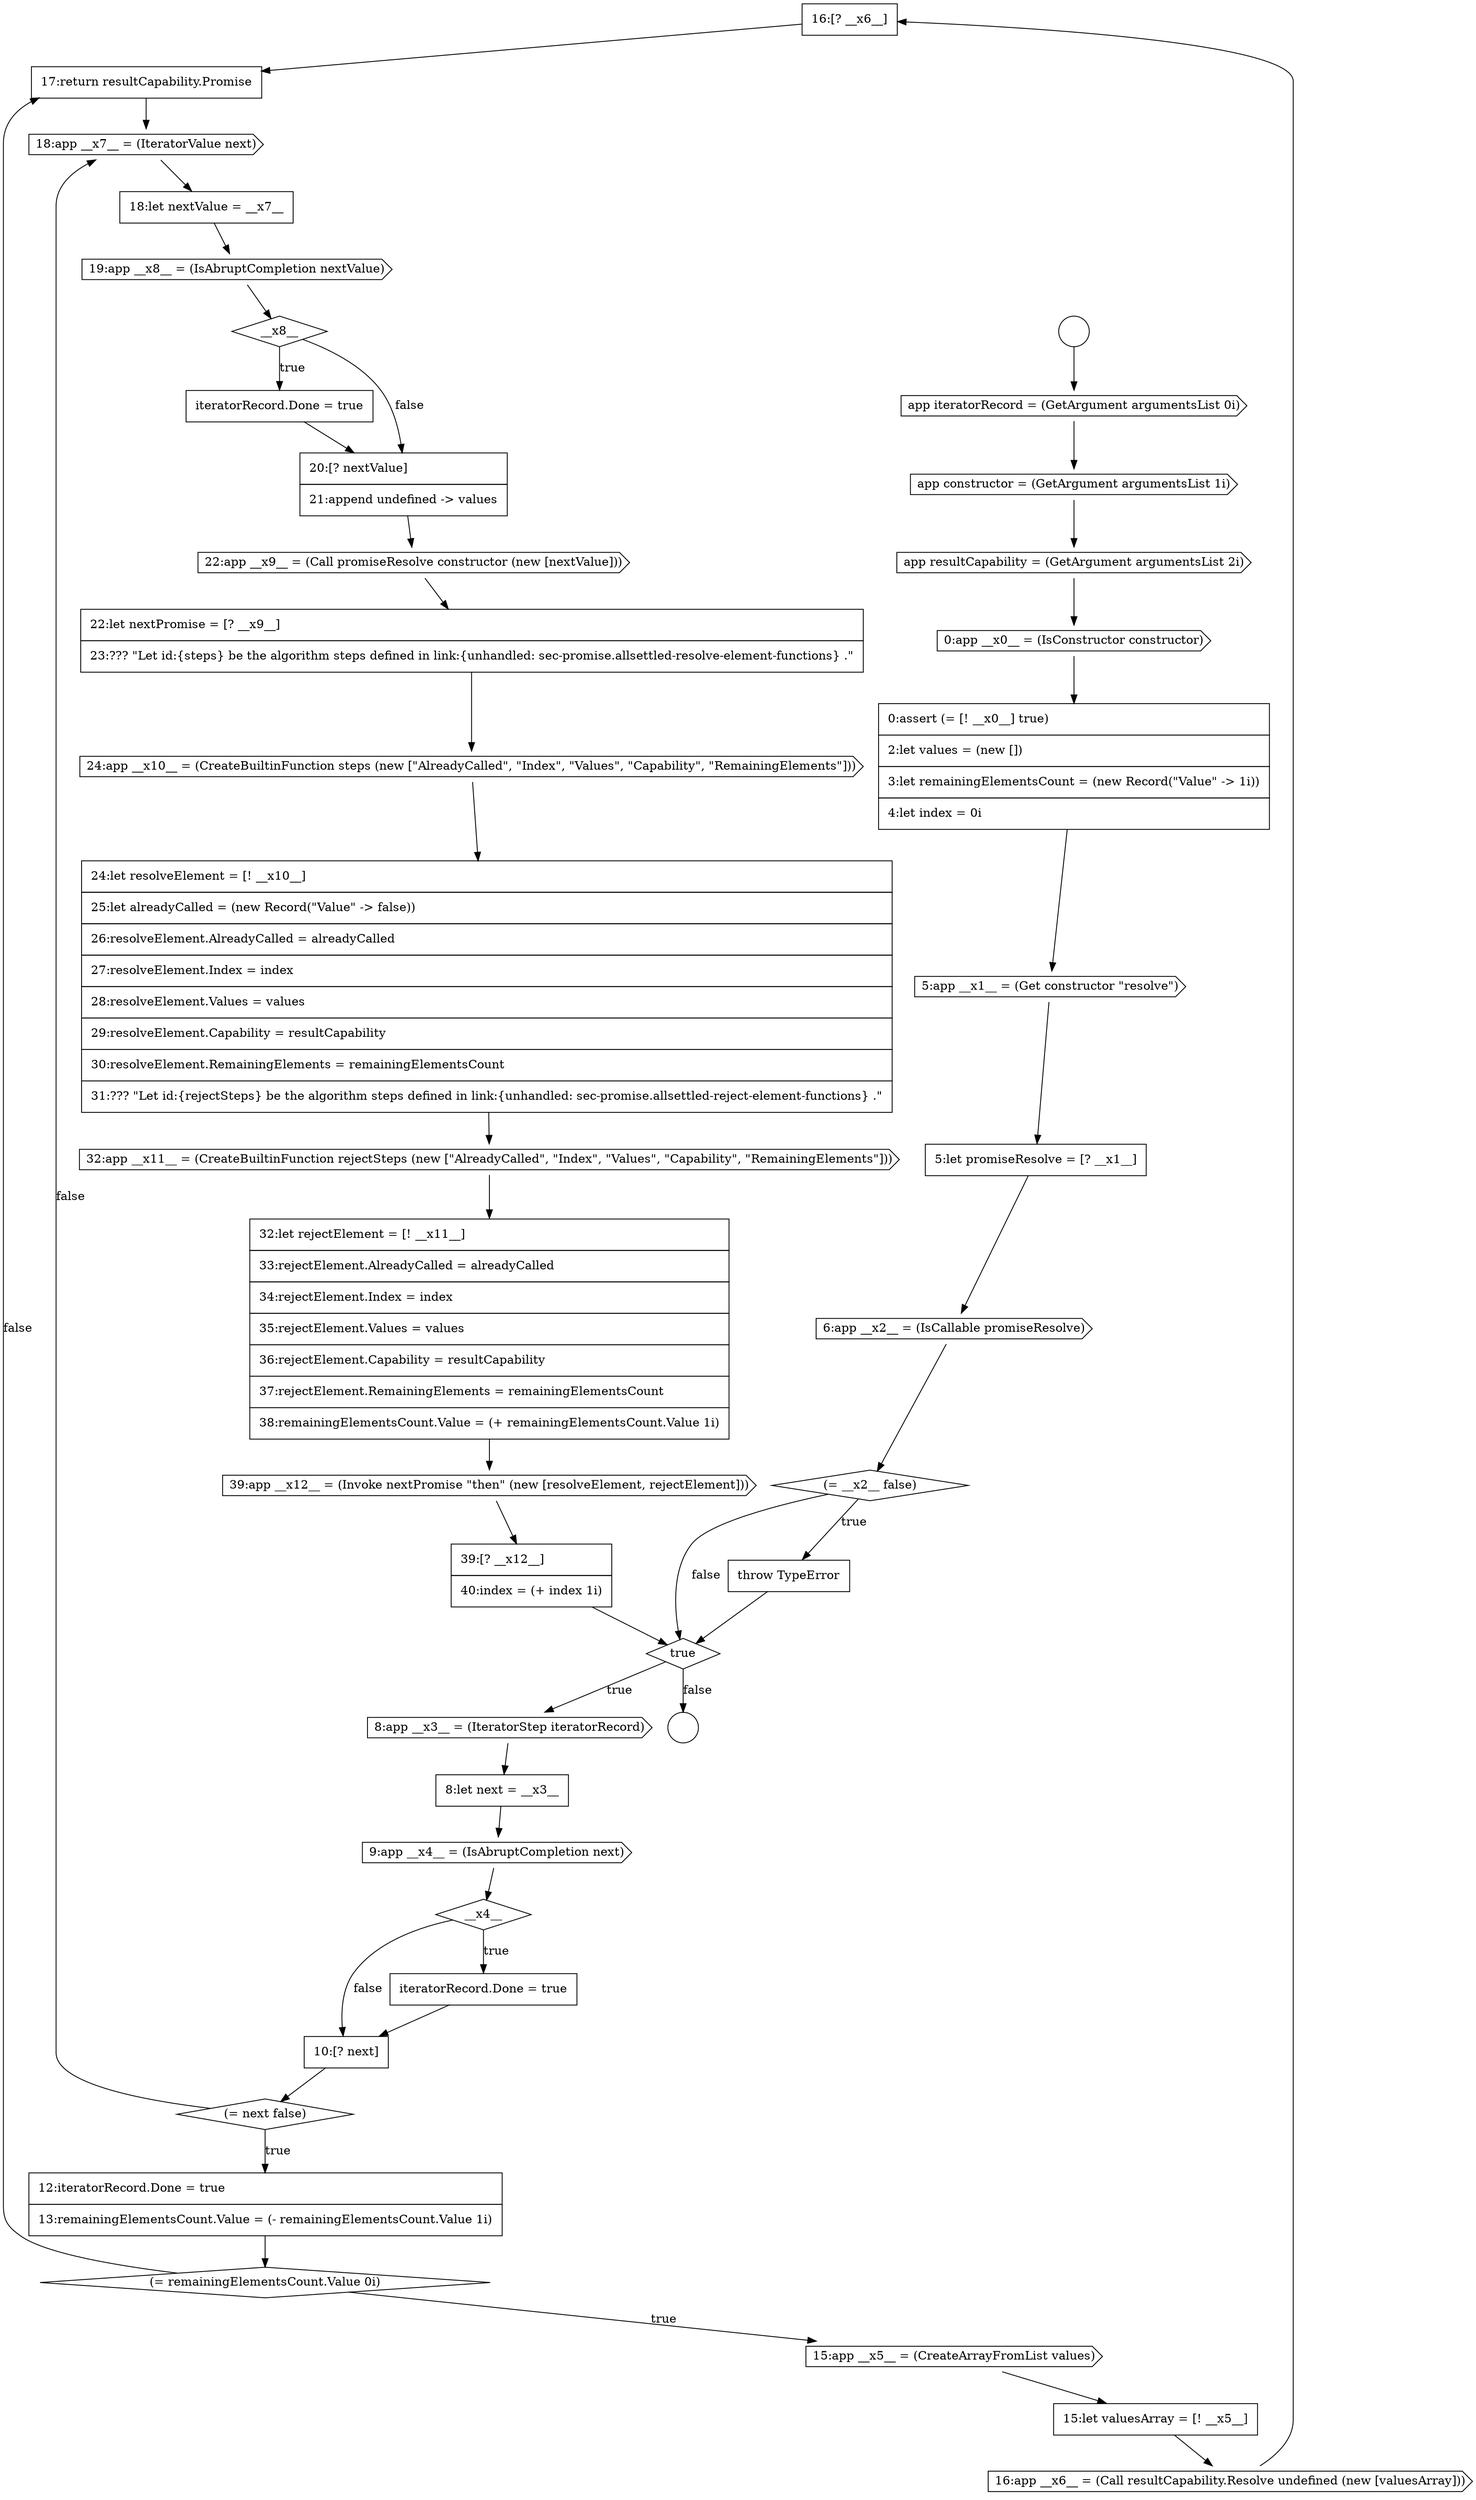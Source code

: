 digraph {
  node18416 [shape=none, margin=0, label=<<font color="black">
    <table border="0" cellborder="1" cellspacing="0" cellpadding="10">
      <tr><td align="left">16:[? __x6__]</td></tr>
    </table>
  </font>> color="black" fillcolor="white" style=filled]
  node18397 [shape=none, margin=0, label=<<font color="black">
    <table border="0" cellborder="1" cellspacing="0" cellpadding="10">
      <tr><td align="left">0:assert (= [! __x0__] true)</td></tr>
      <tr><td align="left">2:let values = (new [])</td></tr>
      <tr><td align="left">3:let remainingElementsCount = (new Record(&quot;Value&quot; -&gt; 1i))</td></tr>
      <tr><td align="left">4:let index = 0i</td></tr>
    </table>
  </font>> color="black" fillcolor="white" style=filled]
  node18424 [shape=cds, label=<<font color="black">22:app __x9__ = (Call promiseResolve constructor (new [nextValue]))</font>> color="black" fillcolor="white" style=filled]
  node18407 [shape=diamond, label=<<font color="black">__x4__</font>> color="black" fillcolor="white" style=filled]
  node18411 [shape=none, margin=0, label=<<font color="black">
    <table border="0" cellborder="1" cellspacing="0" cellpadding="10">
      <tr><td align="left">12:iteratorRecord.Done = true</td></tr>
      <tr><td align="left">13:remainingElementsCount.Value = (- remainingElementsCount.Value 1i)</td></tr>
    </table>
  </font>> color="black" fillcolor="white" style=filled]
  node18415 [shape=cds, label=<<font color="black">16:app __x6__ = (Call resultCapability.Resolve undefined (new [valuesArray]))</font>> color="black" fillcolor="white" style=filled]
  node18414 [shape=none, margin=0, label=<<font color="black">
    <table border="0" cellborder="1" cellspacing="0" cellpadding="10">
      <tr><td align="left">15:let valuesArray = [! __x5__]</td></tr>
    </table>
  </font>> color="black" fillcolor="white" style=filled]
  node18395 [shape=cds, label=<<font color="black">app resultCapability = (GetArgument argumentsList 2i)</font>> color="black" fillcolor="white" style=filled]
  node18405 [shape=none, margin=0, label=<<font color="black">
    <table border="0" cellborder="1" cellspacing="0" cellpadding="10">
      <tr><td align="left">8:let next = __x3__</td></tr>
    </table>
  </font>> color="black" fillcolor="white" style=filled]
  node18422 [shape=none, margin=0, label=<<font color="black">
    <table border="0" cellborder="1" cellspacing="0" cellpadding="10">
      <tr><td align="left">iteratorRecord.Done = true</td></tr>
    </table>
  </font>> color="black" fillcolor="white" style=filled]
  node18394 [shape=cds, label=<<font color="black">app constructor = (GetArgument argumentsList 1i)</font>> color="black" fillcolor="white" style=filled]
  node18430 [shape=cds, label=<<font color="black">39:app __x12__ = (Invoke nextPromise &quot;then&quot; (new [resolveElement, rejectElement]))</font>> color="black" fillcolor="white" style=filled]
  node18409 [shape=none, margin=0, label=<<font color="black">
    <table border="0" cellborder="1" cellspacing="0" cellpadding="10">
      <tr><td align="left">10:[? next]</td></tr>
    </table>
  </font>> color="black" fillcolor="white" style=filled]
  node18391 [shape=circle label=" " color="black" fillcolor="white" style=filled]
  node18429 [shape=none, margin=0, label=<<font color="black">
    <table border="0" cellborder="1" cellspacing="0" cellpadding="10">
      <tr><td align="left">32:let rejectElement = [! __x11__]</td></tr>
      <tr><td align="left">33:rejectElement.AlreadyCalled = alreadyCalled</td></tr>
      <tr><td align="left">34:rejectElement.Index = index</td></tr>
      <tr><td align="left">35:rejectElement.Values = values</td></tr>
      <tr><td align="left">36:rejectElement.Capability = resultCapability</td></tr>
      <tr><td align="left">37:rejectElement.RemainingElements = remainingElementsCount</td></tr>
      <tr><td align="left">38:remainingElementsCount.Value = (+ remainingElementsCount.Value 1i)</td></tr>
    </table>
  </font>> color="black" fillcolor="white" style=filled]
  node18393 [shape=cds, label=<<font color="black">app iteratorRecord = (GetArgument argumentsList 0i)</font>> color="black" fillcolor="white" style=filled]
  node18425 [shape=none, margin=0, label=<<font color="black">
    <table border="0" cellborder="1" cellspacing="0" cellpadding="10">
      <tr><td align="left">22:let nextPromise = [? __x9__]</td></tr>
      <tr><td align="left">23:??? &quot;Let id:{steps} be the algorithm steps defined in link:{unhandled: sec-promise.allsettled-resolve-element-functions} .&quot;</td></tr>
    </table>
  </font>> color="black" fillcolor="white" style=filled]
  node18420 [shape=cds, label=<<font color="black">19:app __x8__ = (IsAbruptCompletion nextValue)</font>> color="black" fillcolor="white" style=filled]
  node18417 [shape=none, margin=0, label=<<font color="black">
    <table border="0" cellborder="1" cellspacing="0" cellpadding="10">
      <tr><td align="left">17:return resultCapability.Promise</td></tr>
    </table>
  </font>> color="black" fillcolor="white" style=filled]
  node18392 [shape=circle label=" " color="black" fillcolor="white" style=filled]
  node18412 [shape=diamond, label=<<font color="black">(= remainingElementsCount.Value 0i)</font>> color="black" fillcolor="white" style=filled]
  node18400 [shape=cds, label=<<font color="black">6:app __x2__ = (IsCallable promiseResolve)</font>> color="black" fillcolor="white" style=filled]
  node18402 [shape=none, margin=0, label=<<font color="black">
    <table border="0" cellborder="1" cellspacing="0" cellpadding="10">
      <tr><td align="left">throw TypeError</td></tr>
    </table>
  </font>> color="black" fillcolor="white" style=filled]
  node18404 [shape=cds, label=<<font color="black">8:app __x3__ = (IteratorStep iteratorRecord)</font>> color="black" fillcolor="white" style=filled]
  node18421 [shape=diamond, label=<<font color="black">__x8__</font>> color="black" fillcolor="white" style=filled]
  node18396 [shape=cds, label=<<font color="black">0:app __x0__ = (IsConstructor constructor)</font>> color="black" fillcolor="white" style=filled]
  node18408 [shape=none, margin=0, label=<<font color="black">
    <table border="0" cellborder="1" cellspacing="0" cellpadding="10">
      <tr><td align="left">iteratorRecord.Done = true</td></tr>
    </table>
  </font>> color="black" fillcolor="white" style=filled]
  node18403 [shape=diamond, label=<<font color="black">true</font>> color="black" fillcolor="white" style=filled]
  node18428 [shape=cds, label=<<font color="black">32:app __x11__ = (CreateBuiltinFunction rejectSteps (new [&quot;AlreadyCalled&quot;, &quot;Index&quot;, &quot;Values&quot;, &quot;Capability&quot;, &quot;RemainingElements&quot;]))</font>> color="black" fillcolor="white" style=filled]
  node18427 [shape=none, margin=0, label=<<font color="black">
    <table border="0" cellborder="1" cellspacing="0" cellpadding="10">
      <tr><td align="left">24:let resolveElement = [! __x10__]</td></tr>
      <tr><td align="left">25:let alreadyCalled = (new Record(&quot;Value&quot; -&gt; false))</td></tr>
      <tr><td align="left">26:resolveElement.AlreadyCalled = alreadyCalled</td></tr>
      <tr><td align="left">27:resolveElement.Index = index</td></tr>
      <tr><td align="left">28:resolveElement.Values = values</td></tr>
      <tr><td align="left">29:resolveElement.Capability = resultCapability</td></tr>
      <tr><td align="left">30:resolveElement.RemainingElements = remainingElementsCount</td></tr>
      <tr><td align="left">31:??? &quot;Let id:{rejectSteps} be the algorithm steps defined in link:{unhandled: sec-promise.allsettled-reject-element-functions} .&quot;</td></tr>
    </table>
  </font>> color="black" fillcolor="white" style=filled]
  node18418 [shape=cds, label=<<font color="black">18:app __x7__ = (IteratorValue next)</font>> color="black" fillcolor="white" style=filled]
  node18399 [shape=none, margin=0, label=<<font color="black">
    <table border="0" cellborder="1" cellspacing="0" cellpadding="10">
      <tr><td align="left">5:let promiseResolve = [? __x1__]</td></tr>
    </table>
  </font>> color="black" fillcolor="white" style=filled]
  node18431 [shape=none, margin=0, label=<<font color="black">
    <table border="0" cellborder="1" cellspacing="0" cellpadding="10">
      <tr><td align="left">39:[? __x12__]</td></tr>
      <tr><td align="left">40:index = (+ index 1i)</td></tr>
    </table>
  </font>> color="black" fillcolor="white" style=filled]
  node18419 [shape=none, margin=0, label=<<font color="black">
    <table border="0" cellborder="1" cellspacing="0" cellpadding="10">
      <tr><td align="left">18:let nextValue = __x7__</td></tr>
    </table>
  </font>> color="black" fillcolor="white" style=filled]
  node18410 [shape=diamond, label=<<font color="black">(= next false)</font>> color="black" fillcolor="white" style=filled]
  node18413 [shape=cds, label=<<font color="black">15:app __x5__ = (CreateArrayFromList values)</font>> color="black" fillcolor="white" style=filled]
  node18398 [shape=cds, label=<<font color="black">5:app __x1__ = (Get constructor &quot;resolve&quot;)</font>> color="black" fillcolor="white" style=filled]
  node18401 [shape=diamond, label=<<font color="black">(= __x2__ false)</font>> color="black" fillcolor="white" style=filled]
  node18426 [shape=cds, label=<<font color="black">24:app __x10__ = (CreateBuiltinFunction steps (new [&quot;AlreadyCalled&quot;, &quot;Index&quot;, &quot;Values&quot;, &quot;Capability&quot;, &quot;RemainingElements&quot;]))</font>> color="black" fillcolor="white" style=filled]
  node18423 [shape=none, margin=0, label=<<font color="black">
    <table border="0" cellborder="1" cellspacing="0" cellpadding="10">
      <tr><td align="left">20:[? nextValue]</td></tr>
      <tr><td align="left">21:append undefined -&gt; values</td></tr>
    </table>
  </font>> color="black" fillcolor="white" style=filled]
  node18406 [shape=cds, label=<<font color="black">9:app __x4__ = (IsAbruptCompletion next)</font>> color="black" fillcolor="white" style=filled]
  node18416 -> node18417 [ color="black"]
  node18402 -> node18403 [ color="black"]
  node18414 -> node18415 [ color="black"]
  node18426 -> node18427 [ color="black"]
  node18423 -> node18424 [ color="black"]
  node18428 -> node18429 [ color="black"]
  node18407 -> node18408 [label=<<font color="black">true</font>> color="black"]
  node18407 -> node18409 [label=<<font color="black">false</font>> color="black"]
  node18406 -> node18407 [ color="black"]
  node18429 -> node18430 [ color="black"]
  node18430 -> node18431 [ color="black"]
  node18396 -> node18397 [ color="black"]
  node18393 -> node18394 [ color="black"]
  node18395 -> node18396 [ color="black"]
  node18418 -> node18419 [ color="black"]
  node18413 -> node18414 [ color="black"]
  node18411 -> node18412 [ color="black"]
  node18415 -> node18416 [ color="black"]
  node18398 -> node18399 [ color="black"]
  node18420 -> node18421 [ color="black"]
  node18403 -> node18404 [label=<<font color="black">true</font>> color="black"]
  node18403 -> node18392 [label=<<font color="black">false</font>> color="black"]
  node18399 -> node18400 [ color="black"]
  node18391 -> node18393 [ color="black"]
  node18410 -> node18411 [label=<<font color="black">true</font>> color="black"]
  node18410 -> node18418 [label=<<font color="black">false</font>> color="black"]
  node18425 -> node18426 [ color="black"]
  node18408 -> node18409 [ color="black"]
  node18424 -> node18425 [ color="black"]
  node18409 -> node18410 [ color="black"]
  node18417 -> node18418 [ color="black"]
  node18404 -> node18405 [ color="black"]
  node18397 -> node18398 [ color="black"]
  node18412 -> node18413 [label=<<font color="black">true</font>> color="black"]
  node18412 -> node18417 [label=<<font color="black">false</font>> color="black"]
  node18431 -> node18403 [ color="black"]
  node18427 -> node18428 [ color="black"]
  node18405 -> node18406 [ color="black"]
  node18394 -> node18395 [ color="black"]
  node18419 -> node18420 [ color="black"]
  node18421 -> node18422 [label=<<font color="black">true</font>> color="black"]
  node18421 -> node18423 [label=<<font color="black">false</font>> color="black"]
  node18400 -> node18401 [ color="black"]
  node18401 -> node18402 [label=<<font color="black">true</font>> color="black"]
  node18401 -> node18403 [label=<<font color="black">false</font>> color="black"]
  node18422 -> node18423 [ color="black"]
}
